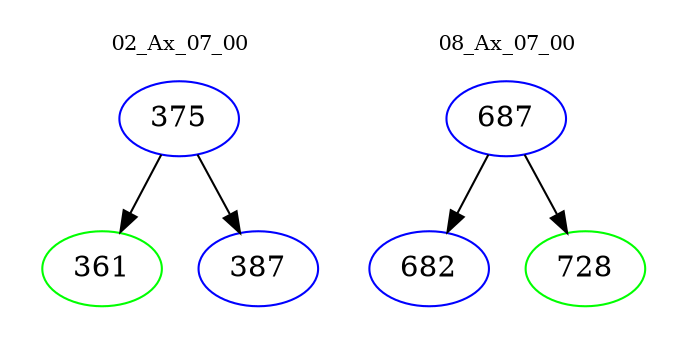 digraph{
subgraph cluster_0 {
color = white
label = "02_Ax_07_00";
fontsize=10;
T0_375 [label="375", color="blue"]
T0_375 -> T0_361 [color="black"]
T0_361 [label="361", color="green"]
T0_375 -> T0_387 [color="black"]
T0_387 [label="387", color="blue"]
}
subgraph cluster_1 {
color = white
label = "08_Ax_07_00";
fontsize=10;
T1_687 [label="687", color="blue"]
T1_687 -> T1_682 [color="black"]
T1_682 [label="682", color="blue"]
T1_687 -> T1_728 [color="black"]
T1_728 [label="728", color="green"]
}
}
